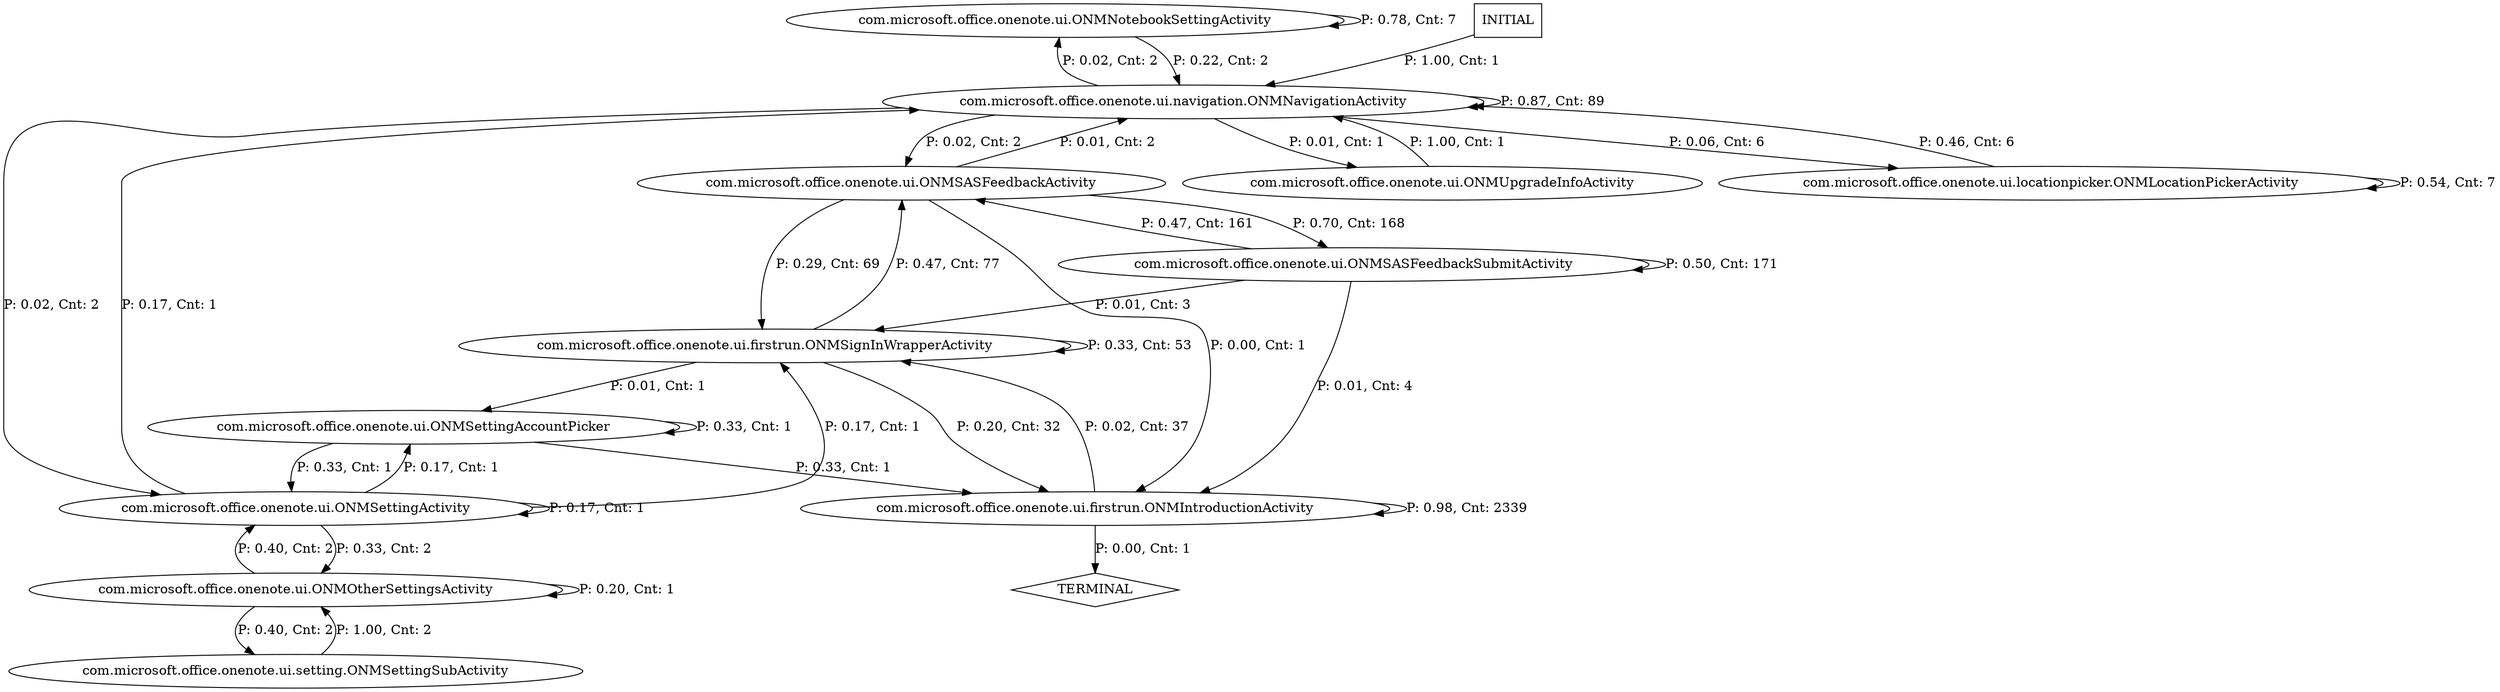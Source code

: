 digraph G {
  0 [label="com.microsoft.office.onenote.ui.ONMNotebookSettingActivity"];
  1 [label="com.microsoft.office.onenote.ui.ONMOtherSettingsActivity"];
  2 [label="com.microsoft.office.onenote.ui.ONMSASFeedbackActivity"];
  3 [label="com.microsoft.office.onenote.ui.ONMSASFeedbackSubmitActivity"];
  4 [label="com.microsoft.office.onenote.ui.ONMSettingAccountPicker"];
  5 [label="com.microsoft.office.onenote.ui.ONMSettingActivity"];
  6 [label="com.microsoft.office.onenote.ui.ONMUpgradeInfoActivity"];
  7 [label="com.microsoft.office.onenote.ui.firstrun.ONMIntroductionActivity"];
  8 [label="com.microsoft.office.onenote.ui.firstrun.ONMSignInWrapperActivity"];
  9 [label="com.microsoft.office.onenote.ui.locationpicker.ONMLocationPickerActivity"];
  10 [label="com.microsoft.office.onenote.ui.navigation.ONMNavigationActivity"];
  11 [label="com.microsoft.office.onenote.ui.setting.ONMSettingSubActivity"];
  12 [label="TERMINAL",shape=diamond];
  13 [label="INITIAL",shape=box];
0->0 [label="P: 0.78, Cnt: 7"];
0->10 [label="P: 0.22, Cnt: 2"];
1->1 [label="P: 0.20, Cnt: 1"];
1->5 [label="P: 0.40, Cnt: 2"];
1->11 [label="P: 0.40, Cnt: 2"];
2->3 [label="P: 0.70, Cnt: 168"];
2->7 [label="P: 0.00, Cnt: 1"];
2->8 [label="P: 0.29, Cnt: 69"];
2->10 [label="P: 0.01, Cnt: 2"];
3->2 [label="P: 0.47, Cnt: 161"];
3->3 [label="P: 0.50, Cnt: 171"];
3->7 [label="P: 0.01, Cnt: 4"];
3->8 [label="P: 0.01, Cnt: 3"];
4->4 [label="P: 0.33, Cnt: 1"];
4->5 [label="P: 0.33, Cnt: 1"];
4->7 [label="P: 0.33, Cnt: 1"];
5->1 [label="P: 0.33, Cnt: 2"];
5->4 [label="P: 0.17, Cnt: 1"];
5->5 [label="P: 0.17, Cnt: 1"];
5->8 [label="P: 0.17, Cnt: 1"];
5->10 [label="P: 0.17, Cnt: 1"];
6->10 [label="P: 1.00, Cnt: 1"];
7->7 [label="P: 0.98, Cnt: 2339"];
7->8 [label="P: 0.02, Cnt: 37"];
7->12 [label="P: 0.00, Cnt: 1"];
8->2 [label="P: 0.47, Cnt: 77"];
8->4 [label="P: 0.01, Cnt: 1"];
8->7 [label="P: 0.20, Cnt: 32"];
8->8 [label="P: 0.33, Cnt: 53"];
9->9 [label="P: 0.54, Cnt: 7"];
9->10 [label="P: 0.46, Cnt: 6"];
10->0 [label="P: 0.02, Cnt: 2"];
10->2 [label="P: 0.02, Cnt: 2"];
10->5 [label="P: 0.02, Cnt: 2"];
10->6 [label="P: 0.01, Cnt: 1"];
10->9 [label="P: 0.06, Cnt: 6"];
10->10 [label="P: 0.87, Cnt: 89"];
11->1 [label="P: 1.00, Cnt: 2"];
13->10 [label="P: 1.00, Cnt: 1"];
}
